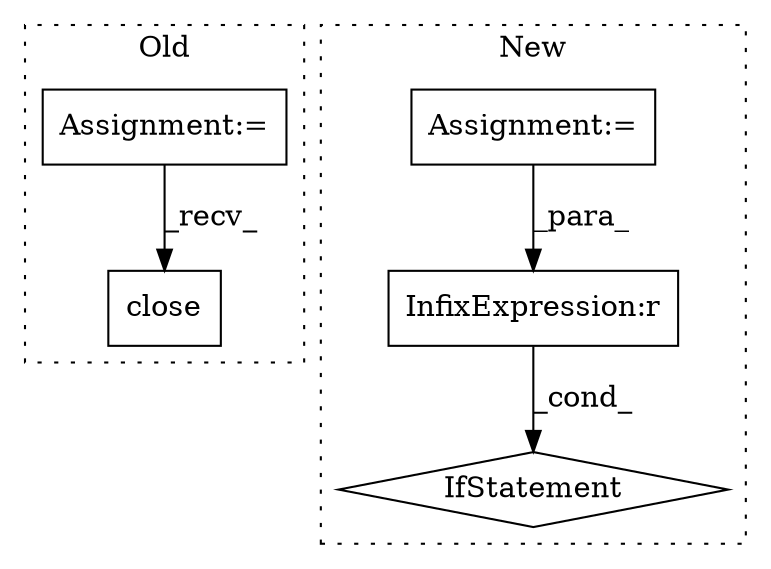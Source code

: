 digraph G {
subgraph cluster0 {
1 [label="close" a="32" s="1087" l="7" shape="box"];
3 [label="Assignment:=" a="7" s="839" l="1" shape="box"];
label = "Old";
style="dotted";
}
subgraph cluster1 {
2 [label="IfStatement" a="25" s="1023,1047" l="4,2" shape="diamond"];
4 [label="Assignment:=" a="7" s="947" l="1" shape="box"];
5 [label="InfixExpression:r" a="27" s="1042" l="4" shape="box"];
label = "New";
style="dotted";
}
3 -> 1 [label="_recv_"];
4 -> 5 [label="_para_"];
5 -> 2 [label="_cond_"];
}